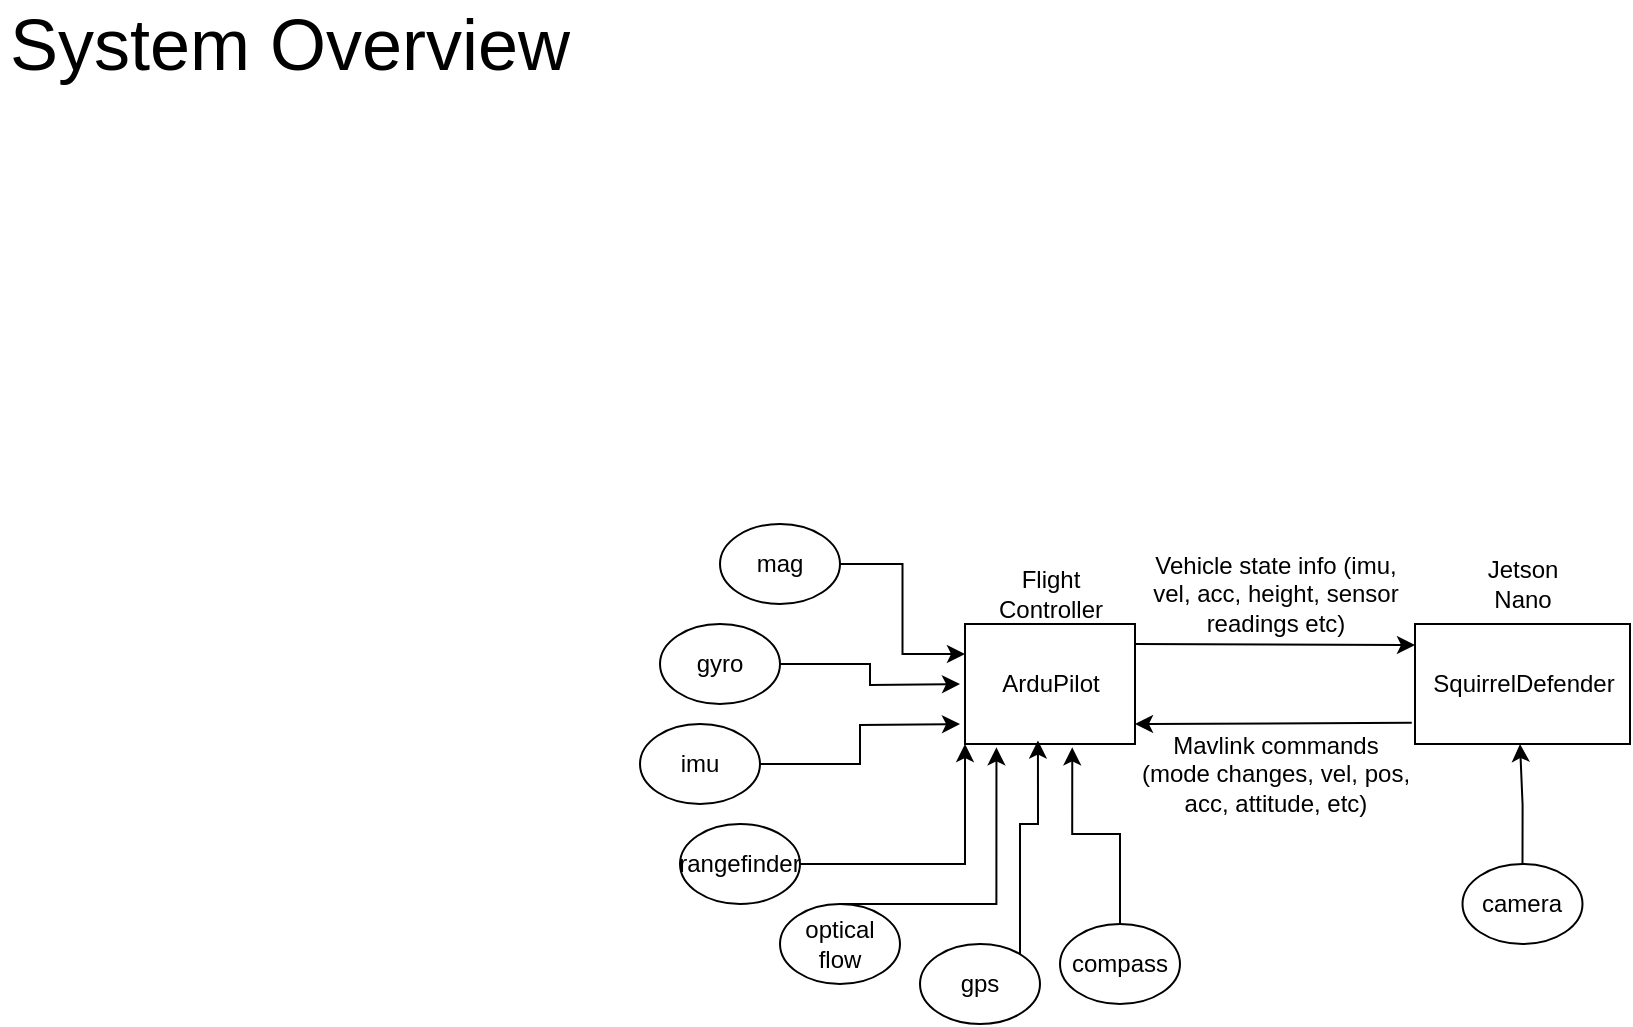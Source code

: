 <mxfile version="24.7.4">
  <diagram name="Page-1" id="t-uCVPQujYkY3I6oDz1f">
    <mxGraphModel dx="1434" dy="738" grid="1" gridSize="10" guides="1" tooltips="1" connect="1" arrows="1" fold="1" page="1" pageScale="1" pageWidth="1100" pageHeight="850" math="0" shadow="0">
      <root>
        <mxCell id="0" />
        <mxCell id="1" parent="0" />
        <mxCell id="LY-ArOaM2LhRFUvLQoWM-6" value="" style="group" vertex="1" connectable="0" parent="1">
          <mxGeometry x="470" y="290" width="110" height="90" as="geometry" />
        </mxCell>
        <mxCell id="LY-ArOaM2LhRFUvLQoWM-2" value="&lt;span style=&quot;text-wrap: wrap;&quot;&gt;Flight Controller&lt;/span&gt;" style="text;html=1;align=center;verticalAlign=middle;resizable=0;points=[];autosize=1;strokeColor=none;fillColor=none;" vertex="1" parent="LY-ArOaM2LhRFUvLQoWM-6">
          <mxGeometry width="110" height="30" as="geometry" />
        </mxCell>
        <mxCell id="LY-ArOaM2LhRFUvLQoWM-7" style="edgeStyle=orthogonalEdgeStyle;rounded=0;orthogonalLoop=1;jettySize=auto;html=1;entryX=0;entryY=0.175;entryDx=0;entryDy=0;entryPerimeter=0;" edge="1" parent="LY-ArOaM2LhRFUvLQoWM-6" target="LY-ArOaM2LhRFUvLQoWM-11">
          <mxGeometry relative="1" as="geometry">
            <mxPoint x="217.5" y="60.31" as="targetPoint" />
            <mxPoint x="97.5" y="40" as="sourcePoint" />
          </mxGeometry>
        </mxCell>
        <mxCell id="LY-ArOaM2LhRFUvLQoWM-3" value="ArduPilot" style="rounded=0;whiteSpace=wrap;html=1;" vertex="1" parent="LY-ArOaM2LhRFUvLQoWM-6">
          <mxGeometry x="12.5" y="30" width="85" height="60" as="geometry" />
        </mxCell>
        <mxCell id="LY-ArOaM2LhRFUvLQoWM-5" style="edgeStyle=orthogonalEdgeStyle;rounded=0;orthogonalLoop=1;jettySize=auto;html=1;exitX=0.5;exitY=1;exitDx=0;exitDy=0;" edge="1" parent="LY-ArOaM2LhRFUvLQoWM-6" source="LY-ArOaM2LhRFUvLQoWM-3" target="LY-ArOaM2LhRFUvLQoWM-3">
          <mxGeometry relative="1" as="geometry" />
        </mxCell>
        <mxCell id="LY-ArOaM2LhRFUvLQoWM-15" value="" style="group" vertex="1" connectable="0" parent="1">
          <mxGeometry x="707.5" y="280" width="107.5" height="100" as="geometry" />
        </mxCell>
        <mxCell id="LY-ArOaM2LhRFUvLQoWM-11" value="SquirrelDefender" style="rounded=0;whiteSpace=wrap;html=1;" vertex="1" parent="LY-ArOaM2LhRFUvLQoWM-15">
          <mxGeometry y="40" width="107.5" height="60" as="geometry" />
        </mxCell>
        <mxCell id="LY-ArOaM2LhRFUvLQoWM-9" value="&lt;span style=&quot;text-wrap: wrap;&quot;&gt;Jetson&lt;/span&gt;&lt;div&gt;&lt;span style=&quot;text-wrap: wrap;&quot;&gt;Nano&lt;/span&gt;&lt;/div&gt;" style="text;html=1;align=center;verticalAlign=middle;resizable=0;points=[];autosize=1;strokeColor=none;fillColor=none;" vertex="1" parent="LY-ArOaM2LhRFUvLQoWM-15">
          <mxGeometry x="23.75" width="60" height="40" as="geometry" />
        </mxCell>
        <mxCell id="LY-ArOaM2LhRFUvLQoWM-16" value="" style="endArrow=classic;html=1;rounded=0;exitX=-0.015;exitY=0.823;exitDx=0;exitDy=0;exitPerimeter=0;" edge="1" parent="1" source="LY-ArOaM2LhRFUvLQoWM-11">
          <mxGeometry width="50" height="50" relative="1" as="geometry">
            <mxPoint x="647.5" y="420" as="sourcePoint" />
            <mxPoint x="567.5" y="370" as="targetPoint" />
          </mxGeometry>
        </mxCell>
        <mxCell id="LY-ArOaM2LhRFUvLQoWM-19" value="&lt;font style=&quot;font-size: 12px;&quot;&gt;Vehicle state info (imu, vel, acc, height, sensor readings etc)&lt;/font&gt;" style="text;html=1;align=center;verticalAlign=middle;whiteSpace=wrap;rounded=0;" vertex="1" parent="1">
          <mxGeometry x="567.5" y="280" width="140" height="50" as="geometry" />
        </mxCell>
        <mxCell id="LY-ArOaM2LhRFUvLQoWM-20" value="&lt;font style=&quot;font-size: 12px;&quot;&gt;Mavlink commands (mode changes, vel, pos, acc, attitude, etc)&lt;/font&gt;" style="text;html=1;align=center;verticalAlign=middle;whiteSpace=wrap;rounded=0;" vertex="1" parent="1">
          <mxGeometry x="567.5" y="370" width="140" height="50" as="geometry" />
        </mxCell>
        <mxCell id="LY-ArOaM2LhRFUvLQoWM-32" style="edgeStyle=orthogonalEdgeStyle;rounded=0;orthogonalLoop=1;jettySize=auto;html=1;entryX=0;entryY=1;entryDx=0;entryDy=0;" edge="1" parent="1" source="LY-ArOaM2LhRFUvLQoWM-21" target="LY-ArOaM2LhRFUvLQoWM-3">
          <mxGeometry relative="1" as="geometry" />
        </mxCell>
        <mxCell id="LY-ArOaM2LhRFUvLQoWM-21" value="rangefinder" style="ellipse;whiteSpace=wrap;html=1;" vertex="1" parent="1">
          <mxGeometry x="340" y="420" width="60" height="40" as="geometry" />
        </mxCell>
        <mxCell id="LY-ArOaM2LhRFUvLQoWM-22" value="optical flow" style="ellipse;whiteSpace=wrap;html=1;" vertex="1" parent="1">
          <mxGeometry x="390" y="460" width="60" height="40" as="geometry" />
        </mxCell>
        <mxCell id="LY-ArOaM2LhRFUvLQoWM-23" value="gps" style="ellipse;whiteSpace=wrap;html=1;" vertex="1" parent="1">
          <mxGeometry x="460" y="480" width="60" height="40" as="geometry" />
        </mxCell>
        <mxCell id="LY-ArOaM2LhRFUvLQoWM-31" style="edgeStyle=orthogonalEdgeStyle;rounded=0;orthogonalLoop=1;jettySize=auto;html=1;exitX=1;exitY=0.5;exitDx=0;exitDy=0;" edge="1" parent="1" source="LY-ArOaM2LhRFUvLQoWM-24">
          <mxGeometry relative="1" as="geometry">
            <mxPoint x="480" y="370" as="targetPoint" />
          </mxGeometry>
        </mxCell>
        <mxCell id="LY-ArOaM2LhRFUvLQoWM-24" value="imu" style="ellipse;whiteSpace=wrap;html=1;" vertex="1" parent="1">
          <mxGeometry x="320" y="370" width="60" height="40" as="geometry" />
        </mxCell>
        <mxCell id="LY-ArOaM2LhRFUvLQoWM-30" style="edgeStyle=orthogonalEdgeStyle;rounded=0;orthogonalLoop=1;jettySize=auto;html=1;exitX=1;exitY=0.5;exitDx=0;exitDy=0;" edge="1" parent="1" source="LY-ArOaM2LhRFUvLQoWM-25">
          <mxGeometry relative="1" as="geometry">
            <mxPoint x="480" y="350" as="targetPoint" />
          </mxGeometry>
        </mxCell>
        <mxCell id="LY-ArOaM2LhRFUvLQoWM-25" value="gyro" style="ellipse;whiteSpace=wrap;html=1;" vertex="1" parent="1">
          <mxGeometry x="330" y="320" width="60" height="40" as="geometry" />
        </mxCell>
        <mxCell id="LY-ArOaM2LhRFUvLQoWM-29" style="edgeStyle=orthogonalEdgeStyle;rounded=0;orthogonalLoop=1;jettySize=auto;html=1;entryX=0;entryY=0.25;entryDx=0;entryDy=0;" edge="1" parent="1" source="LY-ArOaM2LhRFUvLQoWM-26" target="LY-ArOaM2LhRFUvLQoWM-3">
          <mxGeometry relative="1" as="geometry" />
        </mxCell>
        <mxCell id="LY-ArOaM2LhRFUvLQoWM-26" value="mag" style="ellipse;whiteSpace=wrap;html=1;" vertex="1" parent="1">
          <mxGeometry x="360" y="270" width="60" height="40" as="geometry" />
        </mxCell>
        <mxCell id="LY-ArOaM2LhRFUvLQoWM-27" value="compass" style="ellipse;whiteSpace=wrap;html=1;" vertex="1" parent="1">
          <mxGeometry x="530" y="470" width="60" height="40" as="geometry" />
        </mxCell>
        <mxCell id="LY-ArOaM2LhRFUvLQoWM-33" style="edgeStyle=orthogonalEdgeStyle;rounded=0;orthogonalLoop=1;jettySize=auto;html=1;entryX=0.185;entryY=1.028;entryDx=0;entryDy=0;entryPerimeter=0;" edge="1" parent="1" source="LY-ArOaM2LhRFUvLQoWM-22" target="LY-ArOaM2LhRFUvLQoWM-3">
          <mxGeometry relative="1" as="geometry">
            <Array as="points">
              <mxPoint x="498" y="460" />
            </Array>
          </mxGeometry>
        </mxCell>
        <mxCell id="LY-ArOaM2LhRFUvLQoWM-34" style="edgeStyle=orthogonalEdgeStyle;rounded=0;orthogonalLoop=1;jettySize=auto;html=1;entryX=0.429;entryY=0.971;entryDx=0;entryDy=0;entryPerimeter=0;" edge="1" parent="1" source="LY-ArOaM2LhRFUvLQoWM-23" target="LY-ArOaM2LhRFUvLQoWM-3">
          <mxGeometry relative="1" as="geometry">
            <Array as="points">
              <mxPoint x="510" y="420" />
              <mxPoint x="519" y="420" />
            </Array>
          </mxGeometry>
        </mxCell>
        <mxCell id="LY-ArOaM2LhRFUvLQoWM-35" style="edgeStyle=orthogonalEdgeStyle;rounded=0;orthogonalLoop=1;jettySize=auto;html=1;entryX=0.631;entryY=1.028;entryDx=0;entryDy=0;entryPerimeter=0;" edge="1" parent="1" source="LY-ArOaM2LhRFUvLQoWM-27" target="LY-ArOaM2LhRFUvLQoWM-3">
          <mxGeometry relative="1" as="geometry" />
        </mxCell>
        <mxCell id="LY-ArOaM2LhRFUvLQoWM-37" style="edgeStyle=orthogonalEdgeStyle;rounded=0;orthogonalLoop=1;jettySize=auto;html=1;" edge="1" parent="1" source="LY-ArOaM2LhRFUvLQoWM-36">
          <mxGeometry relative="1" as="geometry">
            <mxPoint x="760" y="380" as="targetPoint" />
          </mxGeometry>
        </mxCell>
        <mxCell id="LY-ArOaM2LhRFUvLQoWM-36" value="camera" style="ellipse;whiteSpace=wrap;html=1;" vertex="1" parent="1">
          <mxGeometry x="731.25" y="440" width="60" height="40" as="geometry" />
        </mxCell>
        <mxCell id="LY-ArOaM2LhRFUvLQoWM-38" value="&lt;font style=&quot;font-size: 36px;&quot;&gt;System Overview&lt;/font&gt;" style="text;html=1;align=center;verticalAlign=middle;whiteSpace=wrap;rounded=0;" vertex="1" parent="1">
          <mxGeometry y="10" width="290" height="40" as="geometry" />
        </mxCell>
      </root>
    </mxGraphModel>
  </diagram>
</mxfile>
